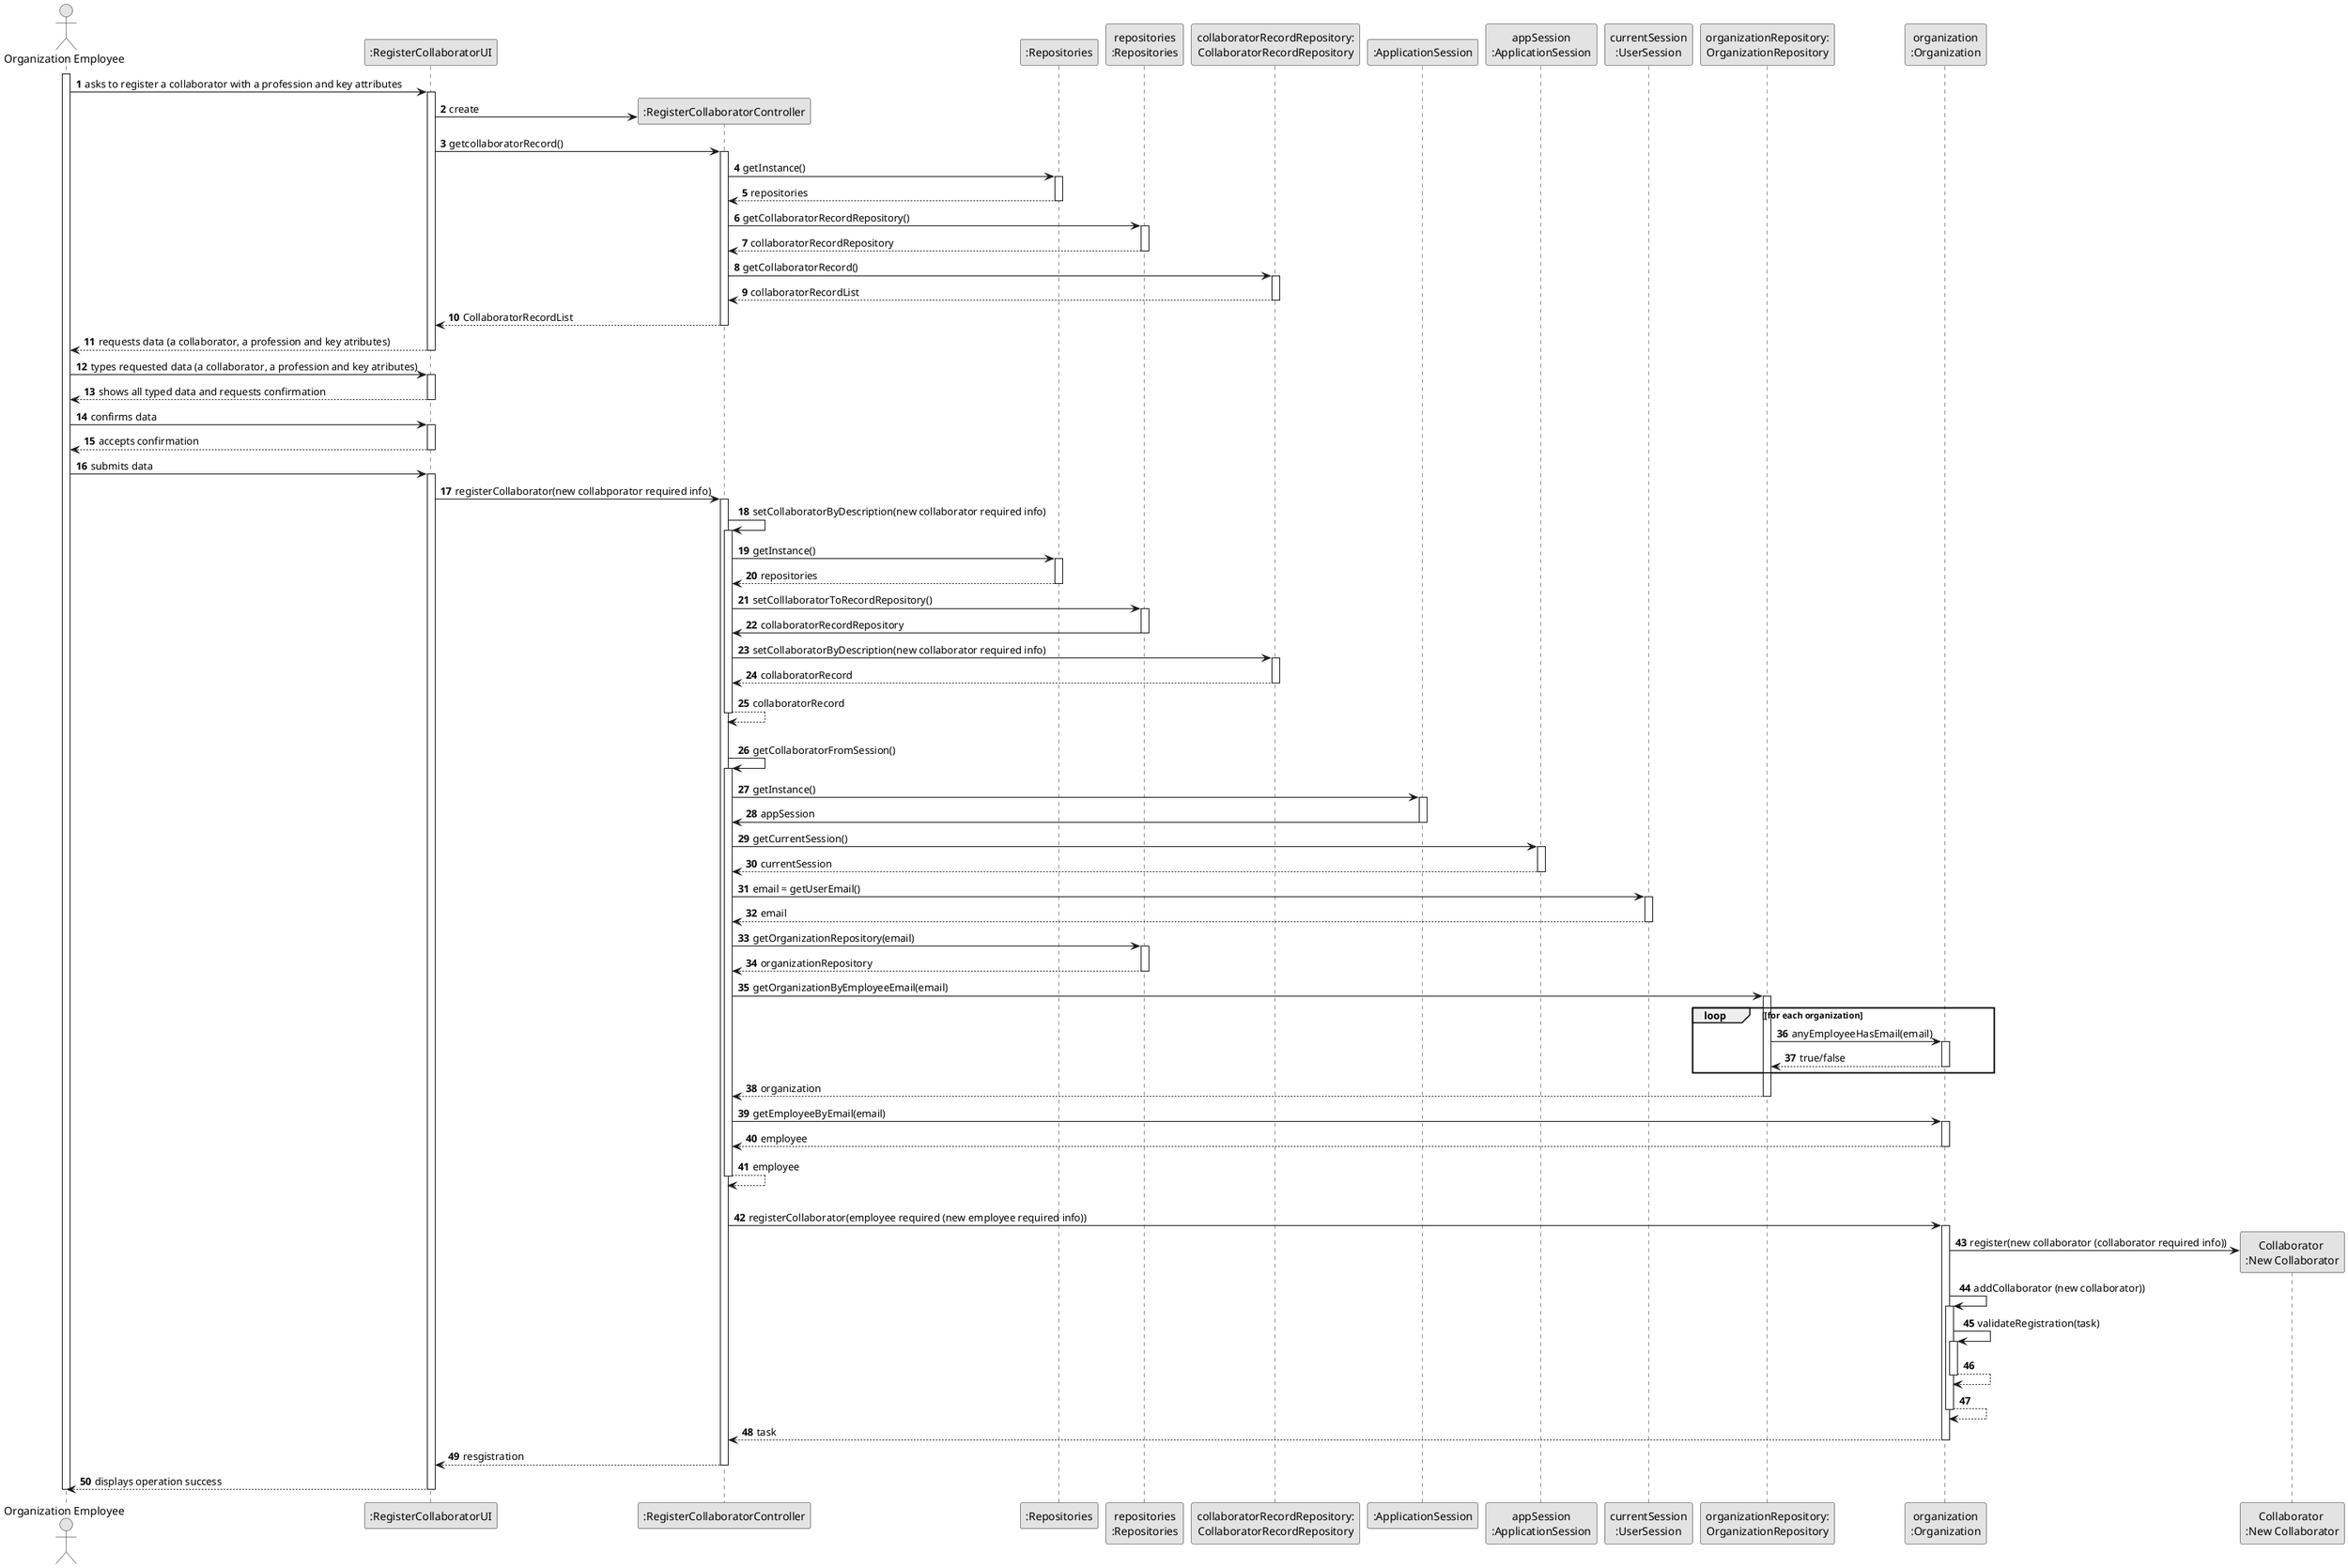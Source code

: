 @startuml
skinparam monochrome true
skinparam packageStyle rectangle
skinparam shadowing false

autonumber

'hide footbox
actor "Organization Employee" as ADM
participant ":RegisterCollaboratorUI" as UI
participant ":RegisterCollaboratorController" as CTRL
participant ":Repositories" as RepositorySingleton
participant "repositories\n:Repositories" as PLAT
participant "collaboratorRecordRepository:\nCollaboratorRecordRepository" as CollaboratorRecordRepository
participant ":ApplicationSession" as _APP
participant "appSession\n:ApplicationSession" as APP
participant "currentSession\n:UserSession" as SESSAO
participant "organizationRepository:\nOrganizationRepository" as OrganizationRepository
participant "organization\n:Organization" as ORG
participant "Collaborator \n:New Collaborator" as EMPLOYEE

activate ADM

        ADM -> UI : asks to register a collaborator with a profession and key attributes

        activate UI

'            UI --> ADM : requests data (reference, description,  informal \n description, technical description, duration, cost)
            'create CTRL
            UI -> CTRL** : create

            UI -> CTRL : getcollaboratorRecord()
            activate CTRL

                CTRL -> RepositorySingleton : getInstance()
                activate RepositorySingleton

                    RepositorySingleton --> CTRL: repositories
                deactivate RepositorySingleton

                CTRL -> PLAT : getCollaboratorRecordRepository()
                activate PLAT

                    PLAT --> CTRL: collaboratorRecordRepository
                deactivate PLAT

                CTRL -> CollaboratorRecordRepository : getCollaboratorRecord()
                activate CollaboratorRecordRepository

                    CollaboratorRecordRepository --> CTRL : collaboratorRecordList
                deactivate CollaboratorRecordRepository

                CTRL --> UI : CollaboratorRecordList
            deactivate CTRL

            UI --> ADM : requests data (a collaborator, a profession and key atributes)
        deactivate UI

    ADM -> UI : types requested data (a collaborator, a profession and key atributes)
    activate UI

        UI --> ADM :  shows all typed data and requests confirmation
    deactivate UI

    ADM -> UI : confirms data
    activate UI

        UI --> ADM : accepts confirmation
    deactivate UI

    ADM -> UI : submits data
    activate UI

        UI -> CTRL : registerCollaborator(new collabporator required info)
        activate CTRL

            CTRL -> CTRL : setCollaboratorByDescription(new collaborator required info)
            activate CTRL

                CTRL -> RepositorySingleton : getInstance()
                activate RepositorySingleton

                    RepositorySingleton --> CTRL: repositories
                deactivate RepositorySingleton

                CTRL -> PLAT : setColllaboratorToRecordRepository()
                activate PLAT

                    PLAT -> CTRL : collaboratorRecordRepository
                deactivate PLAT

                CTRL -> CollaboratorRecordRepository : setCollaboratorByDescription(new collaborator required info)
                activate CollaboratorRecordRepository

                    CollaboratorRecordRepository --> CTRL : collaboratorRecord
                deactivate CollaboratorRecordRepository
                    CTRL --> CTRL : collaboratorRecord
            deactivate CTRL

            |||
            CTRL -> CTRL : getCollaboratorFromSession()
            activate CTRL

                CTRL -> _APP: getInstance()
                activate _APP
                    _APP -> CTRL: appSession
                deactivate _APP


                CTRL -> APP: getCurrentSession()
                activate APP

                    APP --> CTRL: currentSession
                deactivate APP

                CTRL -> SESSAO: email = getUserEmail()
                activate SESSAO

                    SESSAO --> CTRL: email
                deactivate SESSAO


                CTRL -> PLAT: getOrganizationRepository(email)
                activate PLAT

                    PLAT --> CTRL: organizationRepository
                deactivate PLAT


                CTRL -> OrganizationRepository: getOrganizationByEmployeeEmail(email)
                activate OrganizationRepository

                    loop [for each organization
                        OrganizationRepository -> ORG : anyEmployeeHasEmail(email)
                        activate ORG

                             ORG --> OrganizationRepository : true/false
                        deactivate ORG
                    end
                    OrganizationRepository --> CTRL : organization
                deactivate OrganizationRepository

                CTRL -> ORG: getEmployeeByEmail(email)
                activate ORG

                    ORG --> CTRL : employee
                deactivate ORG

                CTRL --> CTRL : employee
            deactivate CTRL

            |||
            CTRL -> ORG: registerCollaborator(employee required (new employee required info))
            activate ORG

                ORG -> EMPLOYEE**: register(new collaborator (collaborator required info))
                ORG -> ORG: addCollaborator (new collaborator))


                activate ORG
                    ORG -> ORG: validateRegistration(task)
                    activate ORG
                        ORG --> ORG
                    deactivate ORG

                    ORG --> ORG
                deactivate ORG

                ORG --> CTRL : task

            deactivate ORG

            CTRL --> UI: resgistration
            deactivate CTRL
            UI --> ADM: displays operation success
    deactivate UI

deactivate ADM

@enduml
